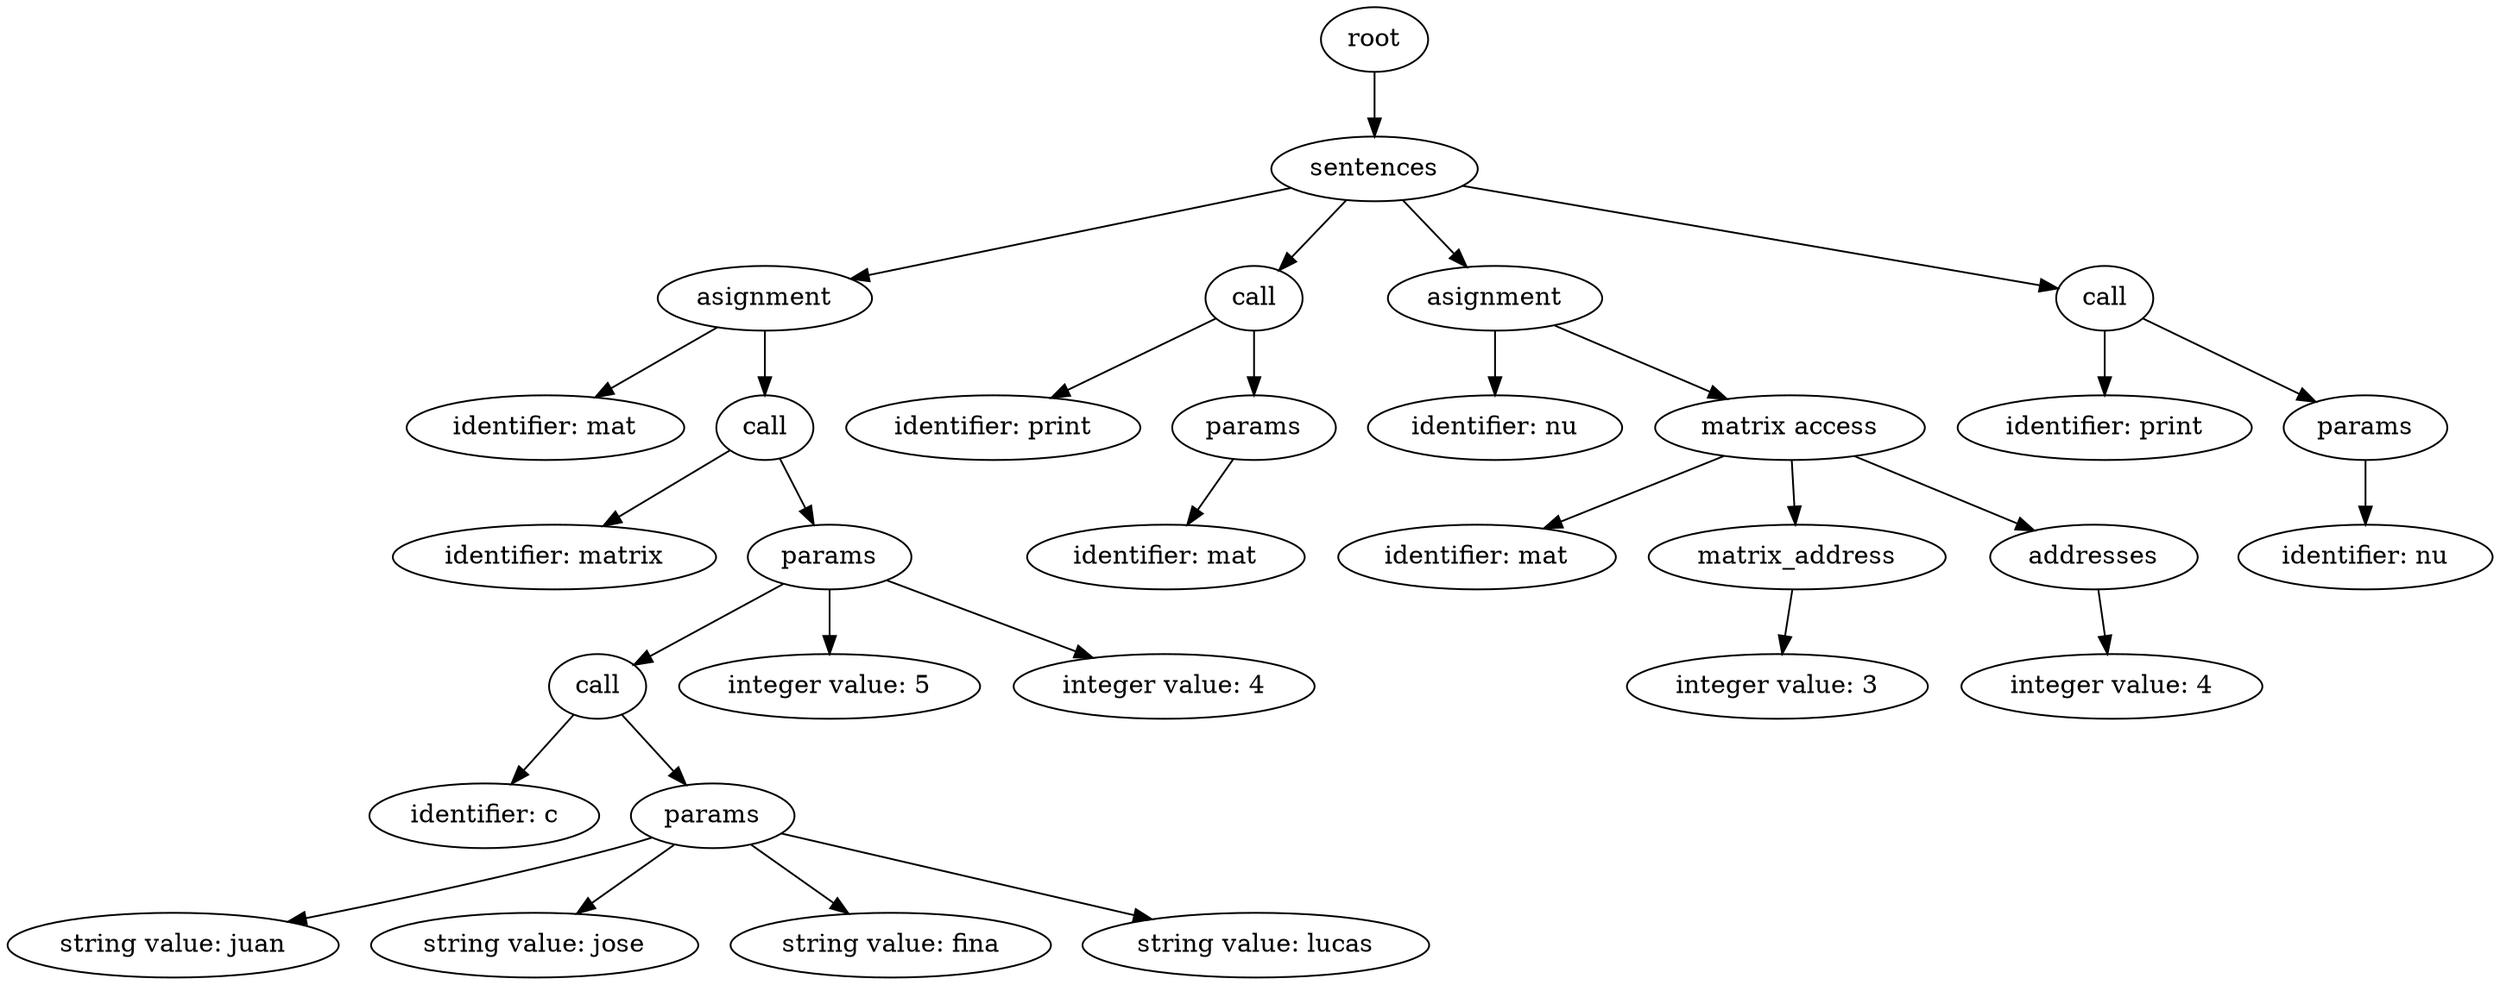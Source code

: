 digraph G{nodo0[label="root"];
node1[label="sentences"];
nodo0->node1;
node2[label="asignment"];
node1->node2;
node3[label="identifier: mat"];
node2->node3;
node4[label="call"];
node2->node4;
node5[label="identifier: matrix"];
node4->node5;
node6[label="params"];
node4->node6;
node7[label="call"];
node6->node7;
node8[label="identifier: c"];
node7->node8;
node9[label="params"];
node7->node9;
node10[label="string value: juan"];
node9->node10;
node11[label="string value: jose"];
node9->node11;
node12[label="string value: fina"];
node9->node12;
node13[label="string value: lucas"];
node9->node13;
node14[label="integer value: 5"];
node6->node14;
node15[label="integer value: 4"];
node6->node15;
node16[label="call"];
node1->node16;
node17[label="identifier: print"];
node16->node17;
node18[label="params"];
node16->node18;
node19[label="identifier: mat"];
node18->node19;
node20[label="asignment"];
node1->node20;
node21[label="identifier: nu"];
node20->node21;
node22[label="matrix access"];
node20->node22;
node23[label="identifier: mat"];
node22->node23;
node24[label="matrix_address"];
node22->node24;
node25[label="integer value: 3"];
node24->node25;
node26[label="addresses"];
node22->node26;
node27[label="integer value: 4"];
node26->node27;
node28[label="call"];
node1->node28;
node29[label="identifier: print"];
node28->node29;
node30[label="params"];
node28->node30;
node31[label="identifier: nu"];
node30->node31;
}